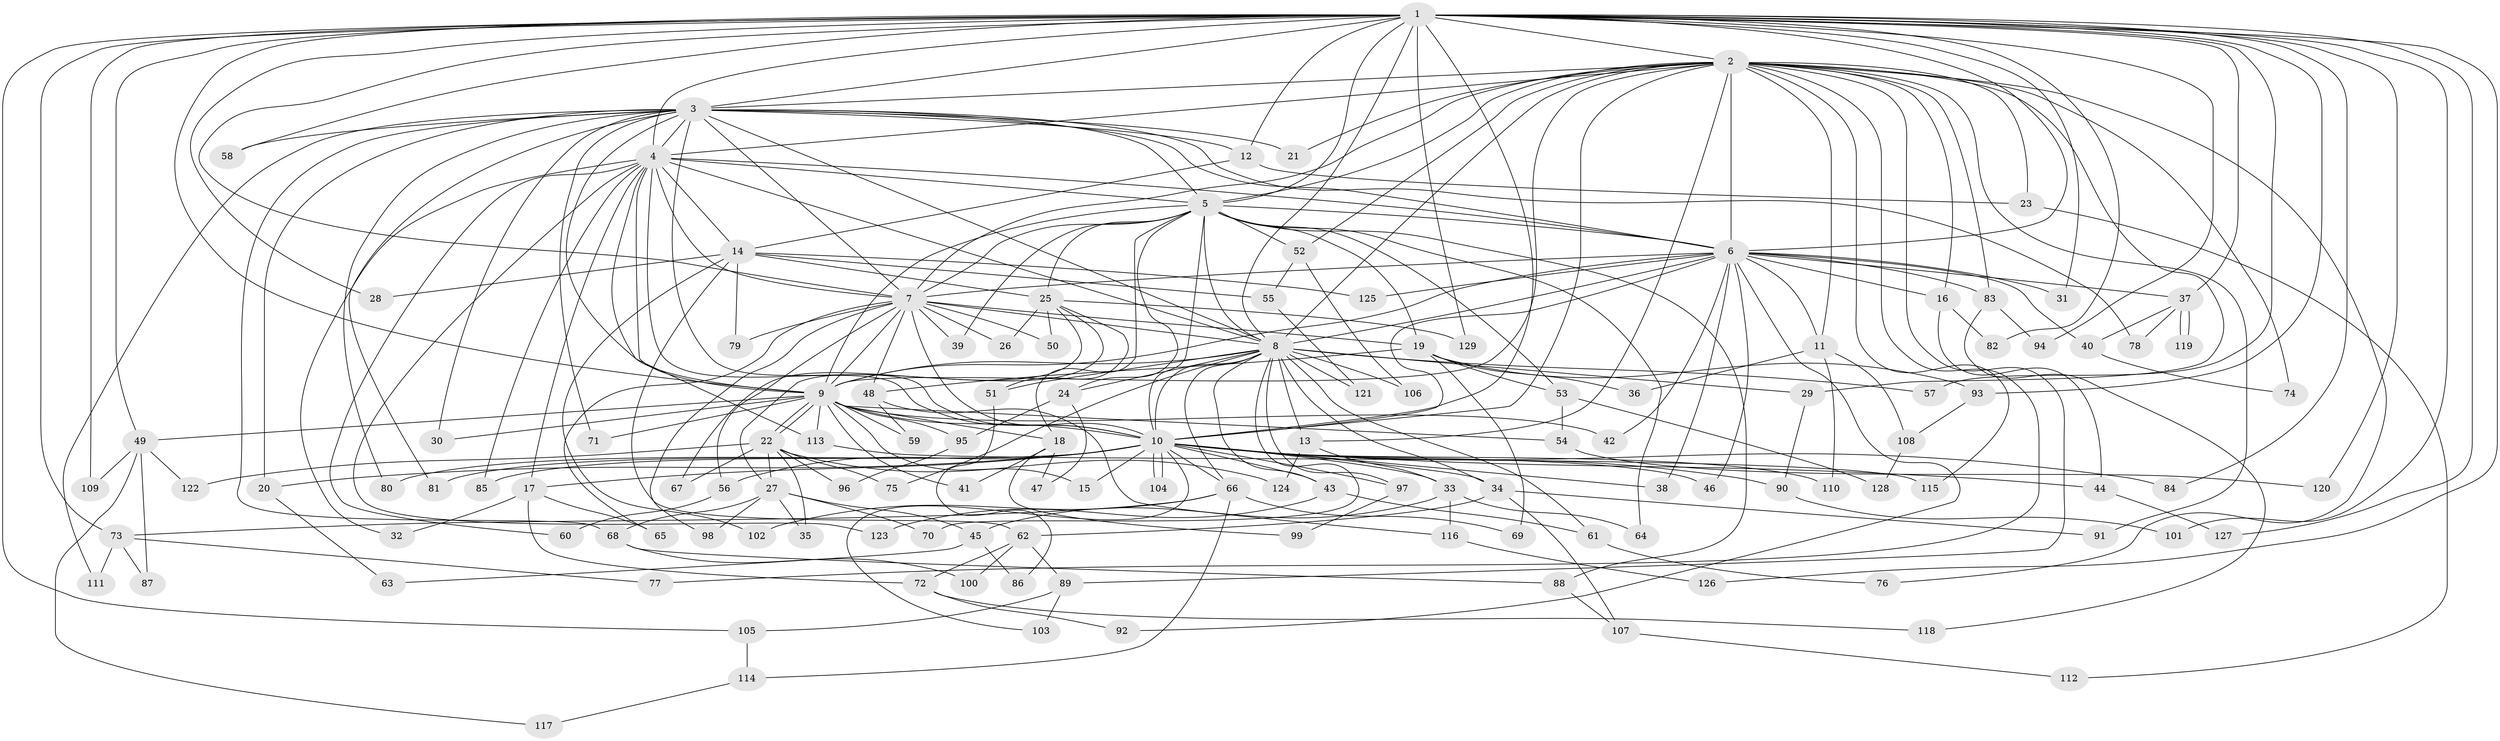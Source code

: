 // Generated by graph-tools (version 1.1) at 2025/10/02/27/25 16:10:56]
// undirected, 129 vertices, 283 edges
graph export_dot {
graph [start="1"]
  node [color=gray90,style=filled];
  1;
  2;
  3;
  4;
  5;
  6;
  7;
  8;
  9;
  10;
  11;
  12;
  13;
  14;
  15;
  16;
  17;
  18;
  19;
  20;
  21;
  22;
  23;
  24;
  25;
  26;
  27;
  28;
  29;
  30;
  31;
  32;
  33;
  34;
  35;
  36;
  37;
  38;
  39;
  40;
  41;
  42;
  43;
  44;
  45;
  46;
  47;
  48;
  49;
  50;
  51;
  52;
  53;
  54;
  55;
  56;
  57;
  58;
  59;
  60;
  61;
  62;
  63;
  64;
  65;
  66;
  67;
  68;
  69;
  70;
  71;
  72;
  73;
  74;
  75;
  76;
  77;
  78;
  79;
  80;
  81;
  82;
  83;
  84;
  85;
  86;
  87;
  88;
  89;
  90;
  91;
  92;
  93;
  94;
  95;
  96;
  97;
  98;
  99;
  100;
  101;
  102;
  103;
  104;
  105;
  106;
  107;
  108;
  109;
  110;
  111;
  112;
  113;
  114;
  115;
  116;
  117;
  118;
  119;
  120;
  121;
  122;
  123;
  124;
  125;
  126;
  127;
  128;
  129;
  1 -- 2;
  1 -- 3;
  1 -- 4;
  1 -- 5;
  1 -- 6;
  1 -- 7;
  1 -- 8;
  1 -- 9;
  1 -- 10;
  1 -- 12;
  1 -- 28;
  1 -- 31;
  1 -- 37;
  1 -- 49;
  1 -- 57;
  1 -- 58;
  1 -- 73;
  1 -- 82;
  1 -- 84;
  1 -- 93;
  1 -- 94;
  1 -- 101;
  1 -- 105;
  1 -- 109;
  1 -- 120;
  1 -- 126;
  1 -- 127;
  1 -- 129;
  2 -- 3;
  2 -- 4;
  2 -- 5;
  2 -- 6;
  2 -- 7;
  2 -- 8;
  2 -- 9;
  2 -- 10;
  2 -- 11;
  2 -- 13;
  2 -- 16;
  2 -- 21;
  2 -- 23;
  2 -- 29;
  2 -- 52;
  2 -- 74;
  2 -- 76;
  2 -- 77;
  2 -- 83;
  2 -- 89;
  2 -- 91;
  2 -- 115;
  3 -- 4;
  3 -- 5;
  3 -- 6;
  3 -- 7;
  3 -- 8;
  3 -- 9;
  3 -- 10;
  3 -- 12;
  3 -- 20;
  3 -- 21;
  3 -- 30;
  3 -- 58;
  3 -- 68;
  3 -- 71;
  3 -- 78;
  3 -- 80;
  3 -- 81;
  3 -- 111;
  4 -- 5;
  4 -- 6;
  4 -- 7;
  4 -- 8;
  4 -- 9;
  4 -- 10;
  4 -- 14;
  4 -- 17;
  4 -- 32;
  4 -- 60;
  4 -- 85;
  4 -- 113;
  4 -- 123;
  5 -- 6;
  5 -- 7;
  5 -- 8;
  5 -- 9;
  5 -- 10;
  5 -- 18;
  5 -- 19;
  5 -- 24;
  5 -- 25;
  5 -- 39;
  5 -- 52;
  5 -- 53;
  5 -- 64;
  5 -- 88;
  6 -- 7;
  6 -- 8;
  6 -- 9;
  6 -- 10;
  6 -- 11;
  6 -- 16;
  6 -- 31;
  6 -- 37;
  6 -- 38;
  6 -- 40;
  6 -- 42;
  6 -- 46;
  6 -- 83;
  6 -- 92;
  6 -- 125;
  7 -- 8;
  7 -- 9;
  7 -- 10;
  7 -- 19;
  7 -- 26;
  7 -- 39;
  7 -- 48;
  7 -- 50;
  7 -- 56;
  7 -- 65;
  7 -- 79;
  7 -- 98;
  8 -- 9;
  8 -- 10;
  8 -- 13;
  8 -- 24;
  8 -- 29;
  8 -- 34;
  8 -- 43;
  8 -- 51;
  8 -- 57;
  8 -- 61;
  8 -- 66;
  8 -- 70;
  8 -- 75;
  8 -- 97;
  8 -- 106;
  8 -- 121;
  9 -- 10;
  9 -- 15;
  9 -- 18;
  9 -- 22;
  9 -- 22;
  9 -- 30;
  9 -- 41;
  9 -- 42;
  9 -- 49;
  9 -- 54;
  9 -- 59;
  9 -- 71;
  9 -- 95;
  9 -- 113;
  10 -- 15;
  10 -- 17;
  10 -- 20;
  10 -- 33;
  10 -- 34;
  10 -- 38;
  10 -- 43;
  10 -- 44;
  10 -- 46;
  10 -- 56;
  10 -- 66;
  10 -- 80;
  10 -- 81;
  10 -- 84;
  10 -- 85;
  10 -- 90;
  10 -- 97;
  10 -- 103;
  10 -- 104;
  10 -- 104;
  10 -- 110;
  11 -- 36;
  11 -- 108;
  11 -- 110;
  12 -- 14;
  12 -- 23;
  13 -- 33;
  13 -- 124;
  14 -- 25;
  14 -- 28;
  14 -- 55;
  14 -- 62;
  14 -- 79;
  14 -- 102;
  14 -- 125;
  16 -- 44;
  16 -- 82;
  17 -- 32;
  17 -- 65;
  17 -- 72;
  18 -- 41;
  18 -- 47;
  18 -- 99;
  19 -- 36;
  19 -- 48;
  19 -- 53;
  19 -- 69;
  19 -- 93;
  20 -- 63;
  22 -- 27;
  22 -- 35;
  22 -- 67;
  22 -- 75;
  22 -- 96;
  22 -- 122;
  22 -- 124;
  23 -- 112;
  24 -- 47;
  24 -- 95;
  25 -- 26;
  25 -- 27;
  25 -- 50;
  25 -- 51;
  25 -- 67;
  25 -- 129;
  27 -- 35;
  27 -- 45;
  27 -- 68;
  27 -- 70;
  27 -- 98;
  29 -- 90;
  33 -- 45;
  33 -- 64;
  33 -- 116;
  34 -- 62;
  34 -- 91;
  34 -- 107;
  37 -- 40;
  37 -- 78;
  37 -- 119;
  37 -- 119;
  40 -- 74;
  43 -- 61;
  43 -- 123;
  44 -- 127;
  45 -- 63;
  45 -- 86;
  48 -- 59;
  48 -- 116;
  49 -- 87;
  49 -- 109;
  49 -- 117;
  49 -- 122;
  51 -- 86;
  52 -- 55;
  52 -- 106;
  53 -- 54;
  53 -- 128;
  54 -- 120;
  55 -- 121;
  56 -- 60;
  61 -- 76;
  62 -- 72;
  62 -- 89;
  62 -- 100;
  66 -- 69;
  66 -- 73;
  66 -- 102;
  66 -- 114;
  68 -- 88;
  68 -- 100;
  72 -- 92;
  72 -- 118;
  73 -- 77;
  73 -- 87;
  73 -- 111;
  83 -- 94;
  83 -- 118;
  88 -- 107;
  89 -- 103;
  89 -- 105;
  90 -- 101;
  93 -- 108;
  95 -- 96;
  97 -- 99;
  105 -- 114;
  107 -- 112;
  108 -- 128;
  113 -- 115;
  114 -- 117;
  116 -- 126;
}
